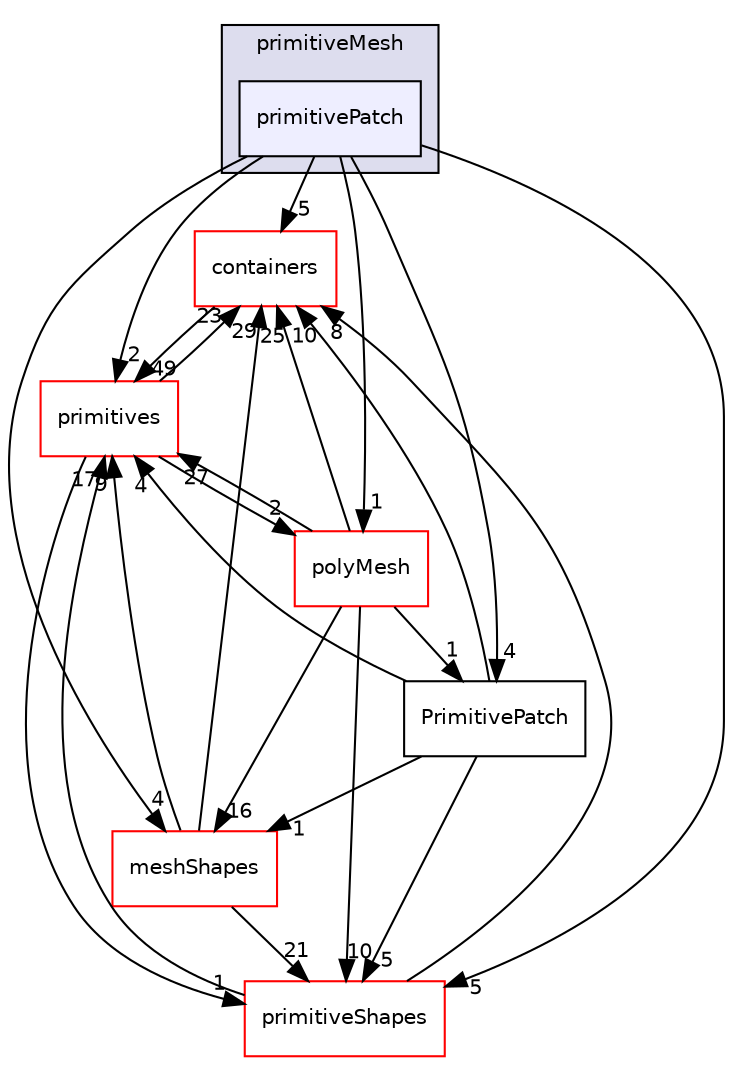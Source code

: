 digraph "src/OpenFOAM/meshes/primitiveMesh/primitivePatch" {
  bgcolor=transparent;
  compound=true
  node [ fontsize="10", fontname="Helvetica"];
  edge [ labelfontsize="10", labelfontname="Helvetica"];
  subgraph clusterdir_d498992fb7d3f293d898bf6d3a4df869 {
    graph [ bgcolor="#ddddee", pencolor="black", label="primitiveMesh" fontname="Helvetica", fontsize="10", URL="dir_d498992fb7d3f293d898bf6d3a4df869.html"]
  dir_56a3060d78c44773bde4dd7fc6fdd606 [shape=box, label="primitivePatch", style="filled", fillcolor="#eeeeff", pencolor="black", URL="dir_56a3060d78c44773bde4dd7fc6fdd606.html"];
  }
  dir_19d0872053bde092be81d7fe3f56cbf7 [shape=box label="containers" color="red" URL="dir_19d0872053bde092be81d7fe3f56cbf7.html"];
  dir_42af166d668911d4253146e249bedcd8 [shape=box label="PrimitivePatch" URL="dir_42af166d668911d4253146e249bedcd8.html"];
  dir_a36ac568b20b0ed2190ed53a491bc296 [shape=box label="primitiveShapes" color="red" URL="dir_a36ac568b20b0ed2190ed53a491bc296.html"];
  dir_5e5a63cb97aae3d01c8e98f0c14953bc [shape=box label="polyMesh" color="red" URL="dir_5e5a63cb97aae3d01c8e98f0c14953bc.html"];
  dir_3e50f45338116b169052b428016851aa [shape=box label="primitives" color="red" URL="dir_3e50f45338116b169052b428016851aa.html"];
  dir_b8e2732bc99f8fb2a379dad81aa6030e [shape=box label="meshShapes" color="red" URL="dir_b8e2732bc99f8fb2a379dad81aa6030e.html"];
  dir_19d0872053bde092be81d7fe3f56cbf7->dir_3e50f45338116b169052b428016851aa [headlabel="49", labeldistance=1.5 headhref="dir_001901_002324.html"];
  dir_42af166d668911d4253146e249bedcd8->dir_19d0872053bde092be81d7fe3f56cbf7 [headlabel="10", labeldistance=1.5 headhref="dir_002312_001901.html"];
  dir_42af166d668911d4253146e249bedcd8->dir_a36ac568b20b0ed2190ed53a491bc296 [headlabel="5", labeldistance=1.5 headhref="dir_002312_002313.html"];
  dir_42af166d668911d4253146e249bedcd8->dir_3e50f45338116b169052b428016851aa [headlabel="4", labeldistance=1.5 headhref="dir_002312_002324.html"];
  dir_42af166d668911d4253146e249bedcd8->dir_b8e2732bc99f8fb2a379dad81aa6030e [headlabel="1", labeldistance=1.5 headhref="dir_002312_002237.html"];
  dir_a36ac568b20b0ed2190ed53a491bc296->dir_19d0872053bde092be81d7fe3f56cbf7 [headlabel="8", labeldistance=1.5 headhref="dir_002313_001901.html"];
  dir_a36ac568b20b0ed2190ed53a491bc296->dir_3e50f45338116b169052b428016851aa [headlabel="17", labeldistance=1.5 headhref="dir_002313_002324.html"];
  dir_5e5a63cb97aae3d01c8e98f0c14953bc->dir_19d0872053bde092be81d7fe3f56cbf7 [headlabel="25", labeldistance=1.5 headhref="dir_002270_001901.html"];
  dir_5e5a63cb97aae3d01c8e98f0c14953bc->dir_42af166d668911d4253146e249bedcd8 [headlabel="1", labeldistance=1.5 headhref="dir_002270_002312.html"];
  dir_5e5a63cb97aae3d01c8e98f0c14953bc->dir_a36ac568b20b0ed2190ed53a491bc296 [headlabel="10", labeldistance=1.5 headhref="dir_002270_002313.html"];
  dir_5e5a63cb97aae3d01c8e98f0c14953bc->dir_3e50f45338116b169052b428016851aa [headlabel="27", labeldistance=1.5 headhref="dir_002270_002324.html"];
  dir_5e5a63cb97aae3d01c8e98f0c14953bc->dir_b8e2732bc99f8fb2a379dad81aa6030e [headlabel="16", labeldistance=1.5 headhref="dir_002270_002237.html"];
  dir_3e50f45338116b169052b428016851aa->dir_19d0872053bde092be81d7fe3f56cbf7 [headlabel="23", labeldistance=1.5 headhref="dir_002324_001901.html"];
  dir_3e50f45338116b169052b428016851aa->dir_a36ac568b20b0ed2190ed53a491bc296 [headlabel="1", labeldistance=1.5 headhref="dir_002324_002313.html"];
  dir_3e50f45338116b169052b428016851aa->dir_5e5a63cb97aae3d01c8e98f0c14953bc [headlabel="2", labeldistance=1.5 headhref="dir_002324_002270.html"];
  dir_b8e2732bc99f8fb2a379dad81aa6030e->dir_19d0872053bde092be81d7fe3f56cbf7 [headlabel="29", labeldistance=1.5 headhref="dir_002237_001901.html"];
  dir_b8e2732bc99f8fb2a379dad81aa6030e->dir_a36ac568b20b0ed2190ed53a491bc296 [headlabel="21", labeldistance=1.5 headhref="dir_002237_002313.html"];
  dir_b8e2732bc99f8fb2a379dad81aa6030e->dir_3e50f45338116b169052b428016851aa [headlabel="9", labeldistance=1.5 headhref="dir_002237_002324.html"];
  dir_56a3060d78c44773bde4dd7fc6fdd606->dir_19d0872053bde092be81d7fe3f56cbf7 [headlabel="5", labeldistance=1.5 headhref="dir_002311_001901.html"];
  dir_56a3060d78c44773bde4dd7fc6fdd606->dir_42af166d668911d4253146e249bedcd8 [headlabel="4", labeldistance=1.5 headhref="dir_002311_002312.html"];
  dir_56a3060d78c44773bde4dd7fc6fdd606->dir_a36ac568b20b0ed2190ed53a491bc296 [headlabel="5", labeldistance=1.5 headhref="dir_002311_002313.html"];
  dir_56a3060d78c44773bde4dd7fc6fdd606->dir_5e5a63cb97aae3d01c8e98f0c14953bc [headlabel="1", labeldistance=1.5 headhref="dir_002311_002270.html"];
  dir_56a3060d78c44773bde4dd7fc6fdd606->dir_3e50f45338116b169052b428016851aa [headlabel="2", labeldistance=1.5 headhref="dir_002311_002324.html"];
  dir_56a3060d78c44773bde4dd7fc6fdd606->dir_b8e2732bc99f8fb2a379dad81aa6030e [headlabel="4", labeldistance=1.5 headhref="dir_002311_002237.html"];
}
